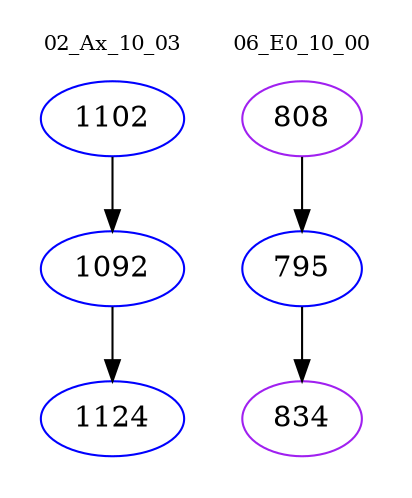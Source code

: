 digraph{
subgraph cluster_0 {
color = white
label = "02_Ax_10_03";
fontsize=10;
T0_1102 [label="1102", color="blue"]
T0_1102 -> T0_1092 [color="black"]
T0_1092 [label="1092", color="blue"]
T0_1092 -> T0_1124 [color="black"]
T0_1124 [label="1124", color="blue"]
}
subgraph cluster_1 {
color = white
label = "06_E0_10_00";
fontsize=10;
T1_808 [label="808", color="purple"]
T1_808 -> T1_795 [color="black"]
T1_795 [label="795", color="blue"]
T1_795 -> T1_834 [color="black"]
T1_834 [label="834", color="purple"]
}
}
